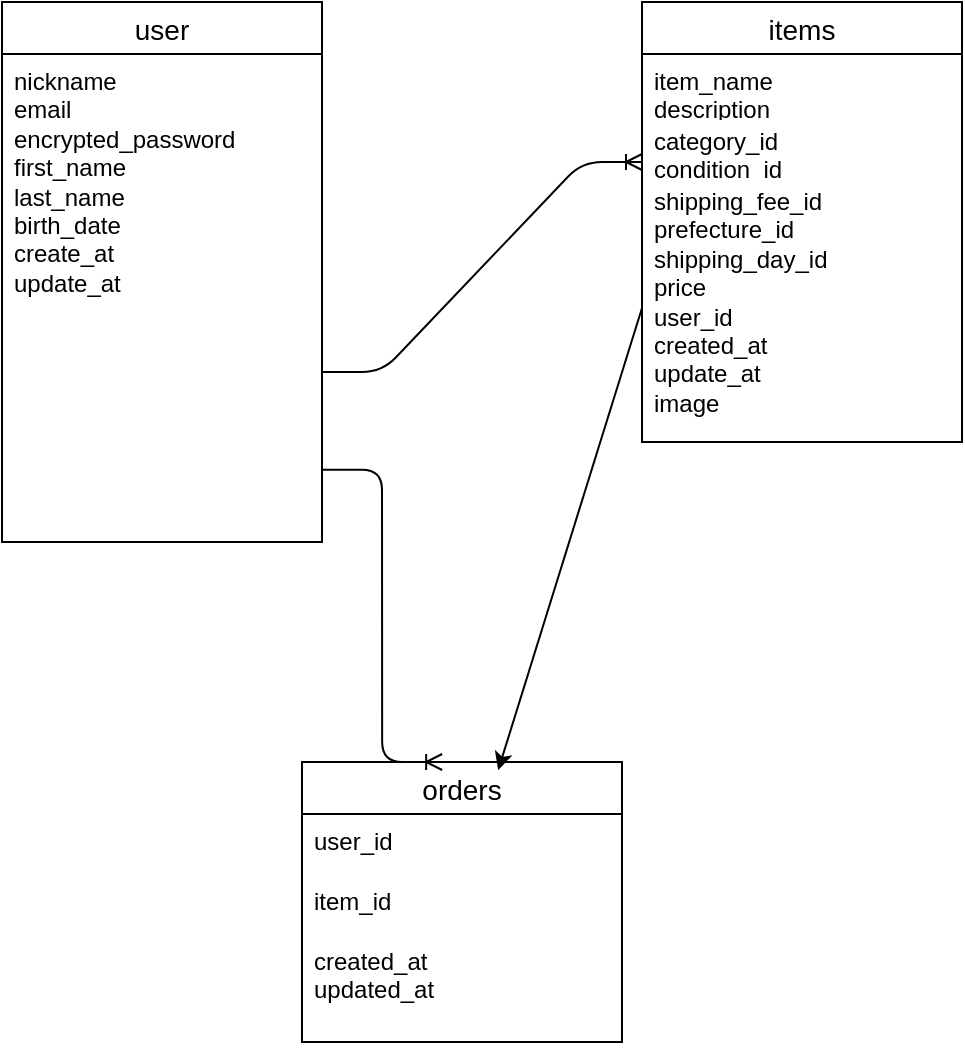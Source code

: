 <mxfile>
    <diagram id="S4-rLl-q47ub7h46ng56" name="ページ1">
        <mxGraphModel dx="675" dy="547" grid="1" gridSize="10" guides="1" tooltips="1" connect="1" arrows="1" fold="1" page="1" pageScale="1" pageWidth="827" pageHeight="1169" math="0" shadow="0">
            <root>
                <mxCell id="0"/>
                <mxCell id="1" parent="0"/>
                <mxCell id="131" value="user" style="swimlane;fontStyle=0;childLayout=stackLayout;horizontal=1;startSize=26;horizontalStack=0;resizeParent=1;resizeParentMax=0;resizeLast=0;collapsible=1;marginBottom=0;align=center;fontSize=14;" vertex="1" parent="1">
                    <mxGeometry x="50" y="80" width="160" height="270" as="geometry"/>
                </mxCell>
                <mxCell id="133" value="nickname&lt;div&gt;email&lt;/div&gt;&lt;div&gt;encrypted_password&lt;/div&gt;&lt;div&gt;first_name&lt;/div&gt;&lt;div&gt;last_name&lt;/div&gt;&lt;div&gt;birth_date&lt;/div&gt;&lt;div&gt;create_at&lt;/div&gt;&lt;div&gt;update_at&lt;/div&gt;&lt;div&gt;&lt;p&gt;&lt;/p&gt;&lt;h4&gt;&lt;/h4&gt;&lt;/div&gt;" style="text;strokeColor=none;fillColor=none;spacingLeft=4;spacingRight=4;overflow=hidden;rotatable=0;points=[[0,0.5],[1,0.5]];portConstraint=eastwest;fontSize=12;whiteSpace=wrap;html=1;" vertex="1" parent="131">
                    <mxGeometry y="26" width="160" height="244" as="geometry"/>
                </mxCell>
                <mxCell id="135" value="items" style="swimlane;fontStyle=0;childLayout=stackLayout;horizontal=1;startSize=26;horizontalStack=0;resizeParent=1;resizeParentMax=0;resizeLast=0;collapsible=1;marginBottom=0;align=center;fontSize=14;" vertex="1" parent="1">
                    <mxGeometry x="370" y="80" width="160" height="220" as="geometry"/>
                </mxCell>
                <mxCell id="136" value="item_name&lt;div&gt;description&lt;/div&gt;&lt;div&gt;&lt;br&gt;&lt;/div&gt;" style="text;strokeColor=none;fillColor=none;spacingLeft=4;spacingRight=4;overflow=hidden;rotatable=0;points=[[0,0.5],[1,0.5]];portConstraint=eastwest;fontSize=12;whiteSpace=wrap;html=1;" vertex="1" parent="135">
                    <mxGeometry y="26" width="160" height="30" as="geometry"/>
                </mxCell>
                <mxCell id="137" value="category_id&lt;div&gt;condition_id&lt;/div&gt;&lt;div&gt;&lt;br&gt;&lt;/div&gt;" style="text;strokeColor=none;fillColor=none;spacingLeft=4;spacingRight=4;overflow=hidden;rotatable=0;points=[[0,0.5],[1,0.5]];portConstraint=eastwest;fontSize=12;whiteSpace=wrap;html=1;" vertex="1" parent="135">
                    <mxGeometry y="56" width="160" height="30" as="geometry"/>
                </mxCell>
                <mxCell id="QxWsFoxRnmacR0gdgMm5-160" value="shipping_fee_id&lt;div&gt;&lt;font color=&quot;#000000&quot;&gt;prefecture_id&lt;/font&gt;&lt;/div&gt;&lt;div&gt;&lt;font color=&quot;#000000&quot;&gt;shipping_day_id&lt;/font&gt;&lt;/div&gt;&lt;div&gt;&lt;font color=&quot;#000000&quot;&gt;price&lt;/font&gt;&lt;/div&gt;&lt;div&gt;&lt;font color=&quot;#000000&quot;&gt;user_id&lt;/font&gt;&lt;/div&gt;&lt;div&gt;&lt;font color=&quot;#000000&quot;&gt;created_at&lt;/font&gt;&lt;/div&gt;&lt;div&gt;&lt;font color=&quot;#000000&quot;&gt;&lt;font color=&quot;#000000&quot;&gt;update_at&lt;/font&gt;&lt;/font&gt;&lt;/div&gt;&lt;div&gt;&lt;font color=&quot;#000000&quot;&gt;&lt;font color=&quot;#000000&quot;&gt;image&lt;br&gt;&lt;/font&gt;&lt;/font&gt;&lt;div&gt;&lt;br&gt;&lt;/div&gt;&lt;/div&gt;" style="text;strokeColor=none;fillColor=none;spacingLeft=4;spacingRight=4;overflow=hidden;rotatable=0;points=[[0,0.5],[1,0.5]];portConstraint=eastwest;fontSize=12;whiteSpace=wrap;html=1;" vertex="1" parent="135">
                    <mxGeometry y="86" width="160" height="134" as="geometry"/>
                </mxCell>
                <mxCell id="QxWsFoxRnmacR0gdgMm5-154" value="orders" style="swimlane;fontStyle=0;childLayout=stackLayout;horizontal=1;startSize=26;horizontalStack=0;resizeParent=1;resizeParentMax=0;resizeLast=0;collapsible=1;marginBottom=0;align=center;fontSize=14;" vertex="1" parent="1">
                    <mxGeometry x="200" y="460" width="160" height="140" as="geometry"/>
                </mxCell>
                <mxCell id="QxWsFoxRnmacR0gdgMm5-155" value="user_id&lt;div&gt;&lt;br&gt;&lt;/div&gt;" style="text;strokeColor=none;fillColor=none;spacingLeft=4;spacingRight=4;overflow=hidden;rotatable=0;points=[[0,0.5],[1,0.5]];portConstraint=eastwest;fontSize=12;whiteSpace=wrap;html=1;" vertex="1" parent="QxWsFoxRnmacR0gdgMm5-154">
                    <mxGeometry y="26" width="160" height="30" as="geometry"/>
                </mxCell>
                <mxCell id="QxWsFoxRnmacR0gdgMm5-156" value="item_id" style="text;strokeColor=none;fillColor=none;spacingLeft=4;spacingRight=4;overflow=hidden;rotatable=0;points=[[0,0.5],[1,0.5]];portConstraint=eastwest;fontSize=12;whiteSpace=wrap;html=1;" vertex="1" parent="QxWsFoxRnmacR0gdgMm5-154">
                    <mxGeometry y="56" width="160" height="30" as="geometry"/>
                </mxCell>
                <mxCell id="QxWsFoxRnmacR0gdgMm5-157" value="created_at&lt;div&gt;&lt;font color=&quot;#000000&quot;&gt;updated_at&lt;br&gt;&lt;/font&gt;&lt;div&gt;&lt;br&gt;&lt;/div&gt;&lt;/div&gt;" style="text;strokeColor=none;fillColor=none;spacingLeft=4;spacingRight=4;overflow=hidden;rotatable=0;points=[[0,0.5],[1,0.5]];portConstraint=eastwest;fontSize=12;whiteSpace=wrap;html=1;" vertex="1" parent="QxWsFoxRnmacR0gdgMm5-154">
                    <mxGeometry y="86" width="160" height="54" as="geometry"/>
                </mxCell>
                <mxCell id="QxWsFoxRnmacR0gdgMm5-164" value="" style="edgeStyle=entityRelationEdgeStyle;fontSize=12;html=1;endArrow=ERoneToMany;" edge="1" parent="1">
                    <mxGeometry width="100" height="100" relative="1" as="geometry">
                        <mxPoint x="210" y="265" as="sourcePoint"/>
                        <mxPoint x="370" y="160" as="targetPoint"/>
                    </mxGeometry>
                </mxCell>
                <mxCell id="QxWsFoxRnmacR0gdgMm5-165" value="" style="edgeStyle=entityRelationEdgeStyle;fontSize=12;html=1;endArrow=ERoneToMany;exitX=1;exitY=0.852;exitDx=0;exitDy=0;exitPerimeter=0;entryX=0.438;entryY=0;entryDx=0;entryDy=0;entryPerimeter=0;" edge="1" parent="1" source="133" target="QxWsFoxRnmacR0gdgMm5-154">
                    <mxGeometry width="100" height="100" relative="1" as="geometry">
                        <mxPoint x="250" y="400" as="sourcePoint"/>
                        <mxPoint x="350" y="300" as="targetPoint"/>
                        <Array as="points">
                            <mxPoint x="170" y="360"/>
                            <mxPoint x="260" y="440"/>
                        </Array>
                    </mxGeometry>
                </mxCell>
                <mxCell id="QxWsFoxRnmacR0gdgMm5-168" style="edgeStyle=none;html=1;exitX=0;exitY=0.5;exitDx=0;exitDy=0;entryX=0.613;entryY=0.029;entryDx=0;entryDy=0;entryPerimeter=0;" edge="1" parent="1" source="QxWsFoxRnmacR0gdgMm5-160" target="QxWsFoxRnmacR0gdgMm5-154">
                    <mxGeometry relative="1" as="geometry"/>
                </mxCell>
            </root>
        </mxGraphModel>
    </diagram>
    <diagram id="34LTZM6vEjyH9xWO8CIb" name="ページ2">
        <mxGraphModel dx="675" dy="547" grid="1" gridSize="10" guides="1" tooltips="1" connect="1" arrows="1" fold="1" page="1" pageScale="1" pageWidth="827" pageHeight="1169" math="0" shadow="0">
            <root>
                <mxCell id="0"/>
                <mxCell id="1" parent="0"/>
            </root>
        </mxGraphModel>
    </diagram>
</mxfile>